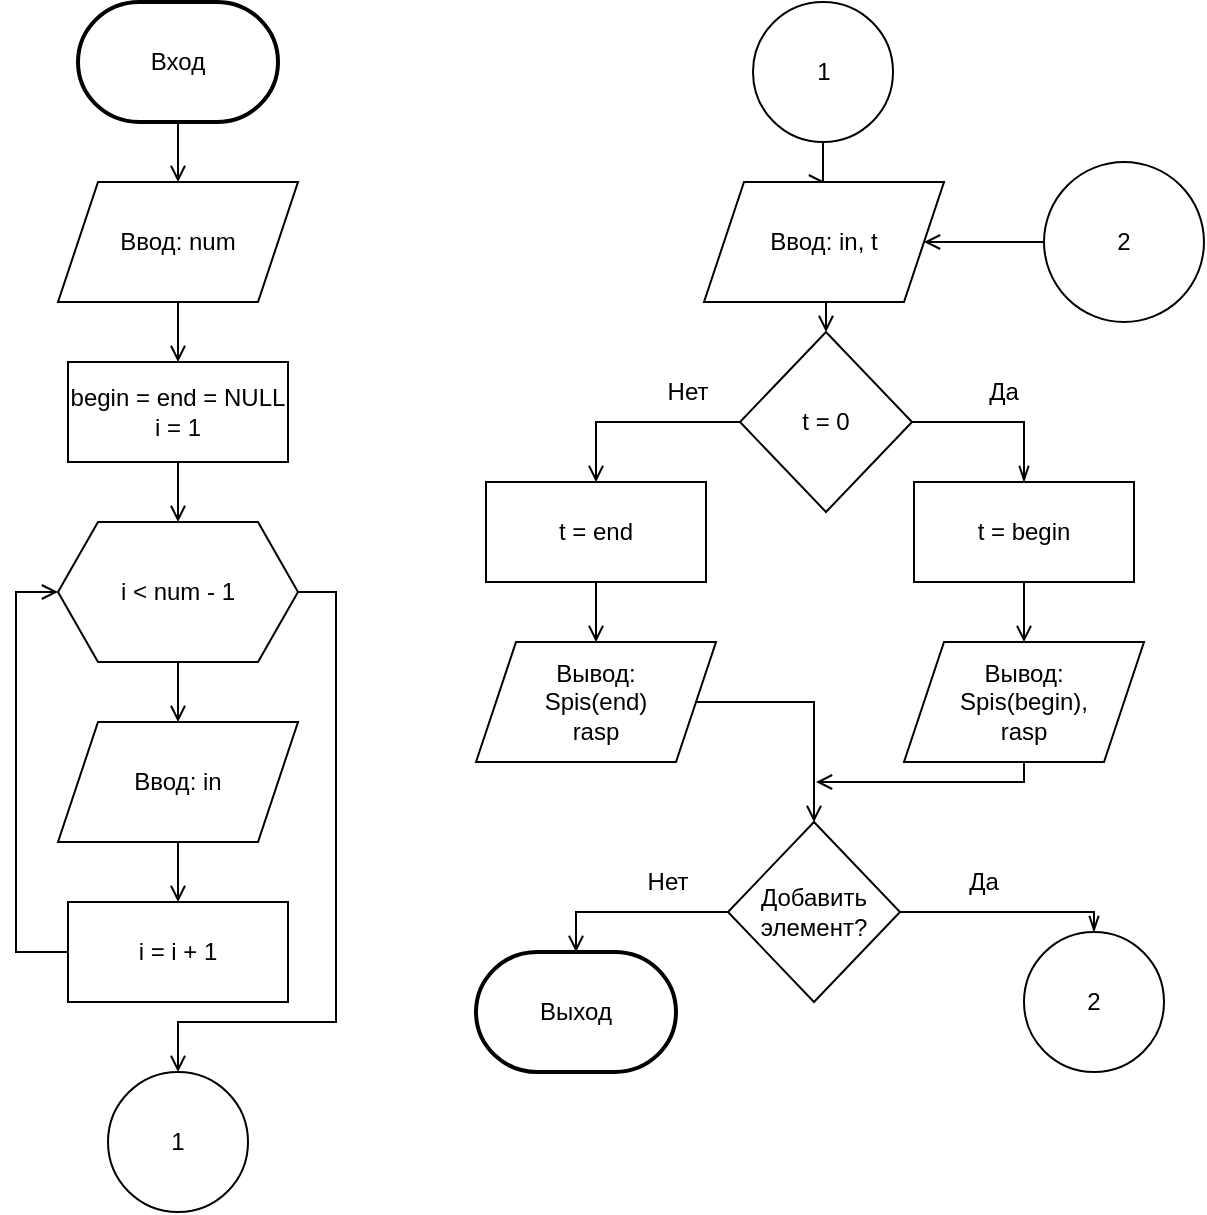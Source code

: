<mxfile version="14.4.3" type="github">
  <diagram id="2XYw5rfrzcdDfsoRY1aY" name="Page-1">
    <mxGraphModel dx="1483" dy="2009" grid="1" gridSize="10" guides="1" tooltips="1" connect="1" arrows="1" fold="1" page="1" pageScale="1" pageWidth="827" pageHeight="1169" math="0" shadow="0">
      <root>
        <mxCell id="0" />
        <mxCell id="1" parent="0" />
        <mxCell id="H2cdQdNsFVJgSfEbFwte-2" style="edgeStyle=orthogonalEdgeStyle;rounded=0;orthogonalLoop=1;jettySize=auto;html=1;entryX=0.5;entryY=0;entryDx=0;entryDy=0;endArrow=open;endFill=0;" parent="1" source="bIGdx2mvvDFSyfbHBPX8-2" target="H2cdQdNsFVJgSfEbFwte-1" edge="1">
          <mxGeometry relative="1" as="geometry" />
        </mxCell>
        <mxCell id="bIGdx2mvvDFSyfbHBPX8-2" value="Вход" style="strokeWidth=2;html=1;shape=mxgraph.flowchart.terminator;whiteSpace=wrap;" parent="1" vertex="1">
          <mxGeometry x="231" width="100" height="60" as="geometry" />
        </mxCell>
        <mxCell id="bIGdx2mvvDFSyfbHBPX8-59" value="Выход" style="strokeWidth=2;html=1;shape=mxgraph.flowchart.terminator;whiteSpace=wrap;" parent="1" vertex="1">
          <mxGeometry x="430" y="475" width="100" height="60" as="geometry" />
        </mxCell>
        <mxCell id="H2cdQdNsFVJgSfEbFwte-9" style="edgeStyle=orthogonalEdgeStyle;rounded=0;orthogonalLoop=1;jettySize=auto;html=1;endArrow=open;endFill=0;exitX=0.5;exitY=1;exitDx=0;exitDy=0;entryX=0.5;entryY=0;entryDx=0;entryDy=0;" parent="1" source="pRmrsL6-HdyroAubP1yS-1" target="R6cZvxgfhZuNwIvXrBpr-5" edge="1">
          <mxGeometry relative="1" as="geometry">
            <mxPoint x="281" y="410" as="sourcePoint" />
            <mxPoint x="281" y="440" as="targetPoint" />
          </mxGeometry>
        </mxCell>
        <mxCell id="H2cdQdNsFVJgSfEbFwte-13" style="edgeStyle=orthogonalEdgeStyle;rounded=0;orthogonalLoop=1;jettySize=auto;html=1;endArrow=open;endFill=0;entryX=0.5;entryY=0;entryDx=0;entryDy=0;" parent="1" source="pRmrsL6-HdyroAubP1yS-1" target="ApQISaAkhnt0DVVHts4M-14" edge="1">
          <mxGeometry relative="1" as="geometry">
            <mxPoint x="160" y="520" as="targetPoint" />
            <Array as="points">
              <mxPoint x="360" y="295" />
              <mxPoint x="360" y="510" />
              <mxPoint x="281" y="510" />
            </Array>
          </mxGeometry>
        </mxCell>
        <mxCell id="pRmrsL6-HdyroAubP1yS-1" value="i &amp;lt; num - 1" style="shape=hexagon;perimeter=hexagonPerimeter2;whiteSpace=wrap;html=1;fixedSize=1;" parent="1" vertex="1">
          <mxGeometry x="221" y="260" width="120" height="70" as="geometry" />
        </mxCell>
        <mxCell id="H2cdQdNsFVJgSfEbFwte-5" style="edgeStyle=orthogonalEdgeStyle;rounded=0;orthogonalLoop=1;jettySize=auto;html=1;endArrow=open;endFill=0;" parent="1" source="H2cdQdNsFVJgSfEbFwte-1" target="H2cdQdNsFVJgSfEbFwte-4" edge="1">
          <mxGeometry relative="1" as="geometry" />
        </mxCell>
        <mxCell id="H2cdQdNsFVJgSfEbFwte-1" value="Ввод: num" style="shape=parallelogram;perimeter=parallelogramPerimeter;whiteSpace=wrap;html=1;fixedSize=1;" parent="1" vertex="1">
          <mxGeometry x="221" y="90" width="120" height="60" as="geometry" />
        </mxCell>
        <mxCell id="H2cdQdNsFVJgSfEbFwte-6" style="edgeStyle=orthogonalEdgeStyle;rounded=0;orthogonalLoop=1;jettySize=auto;html=1;endArrow=open;endFill=0;" parent="1" source="H2cdQdNsFVJgSfEbFwte-4" target="pRmrsL6-HdyroAubP1yS-1" edge="1">
          <mxGeometry relative="1" as="geometry" />
        </mxCell>
        <mxCell id="H2cdQdNsFVJgSfEbFwte-4" value="begin = end = NULL&lt;br&gt;i = 1" style="rounded=0;whiteSpace=wrap;html=1;" parent="1" vertex="1">
          <mxGeometry x="226" y="180" width="110" height="50" as="geometry" />
        </mxCell>
        <mxCell id="H2cdQdNsFVJgSfEbFwte-12" style="edgeStyle=orthogonalEdgeStyle;rounded=0;orthogonalLoop=1;jettySize=auto;html=1;endArrow=open;endFill=0;exitX=0;exitY=0.5;exitDx=0;exitDy=0;" parent="1" source="R6cZvxgfhZuNwIvXrBpr-4" edge="1">
          <mxGeometry relative="1" as="geometry">
            <mxPoint x="221" y="295" as="targetPoint" />
            <Array as="points">
              <mxPoint x="200" y="475" />
              <mxPoint x="200" y="295" />
            </Array>
            <mxPoint x="231" y="730" as="sourcePoint" />
          </mxGeometry>
        </mxCell>
        <mxCell id="wm1HKAJJAEy6g_Pln6Gt-4" style="edgeStyle=orthogonalEdgeStyle;rounded=0;orthogonalLoop=1;jettySize=auto;html=1;endArrow=open;endFill=0;" edge="1" parent="1" source="H2cdQdNsFVJgSfEbFwte-15">
          <mxGeometry relative="1" as="geometry">
            <mxPoint x="604" y="90" as="targetPoint" />
          </mxGeometry>
        </mxCell>
        <mxCell id="H2cdQdNsFVJgSfEbFwte-15" value="1" style="ellipse;whiteSpace=wrap;html=1;aspect=fixed;" parent="1" vertex="1">
          <mxGeometry x="568.5" width="70" height="70" as="geometry" />
        </mxCell>
        <mxCell id="R6cZvxgfhZuNwIvXrBpr-4" value="i = i + 1" style="rounded=0;whiteSpace=wrap;html=1;" parent="1" vertex="1">
          <mxGeometry x="226" y="450" width="110" height="50" as="geometry" />
        </mxCell>
        <mxCell id="ApQISaAkhnt0DVVHts4M-1" style="edgeStyle=orthogonalEdgeStyle;rounded=0;orthogonalLoop=1;jettySize=auto;html=1;exitX=0.5;exitY=1;exitDx=0;exitDy=0;entryX=0.5;entryY=0;entryDx=0;entryDy=0;endArrow=open;endFill=0;" parent="1" source="R6cZvxgfhZuNwIvXrBpr-5" target="R6cZvxgfhZuNwIvXrBpr-4" edge="1">
          <mxGeometry relative="1" as="geometry" />
        </mxCell>
        <mxCell id="R6cZvxgfhZuNwIvXrBpr-5" value="Ввод: in" style="shape=parallelogram;perimeter=parallelogramPerimeter;whiteSpace=wrap;html=1;fixedSize=1;" parent="1" vertex="1">
          <mxGeometry x="221" y="360" width="120" height="60" as="geometry" />
        </mxCell>
        <mxCell id="ApQISaAkhnt0DVVHts4M-14" value="1" style="ellipse;whiteSpace=wrap;html=1;aspect=fixed;" parent="1" vertex="1">
          <mxGeometry x="246" y="535" width="70" height="70" as="geometry" />
        </mxCell>
        <mxCell id="wm1HKAJJAEy6g_Pln6Gt-18" style="edgeStyle=orthogonalEdgeStyle;rounded=0;orthogonalLoop=1;jettySize=auto;html=1;exitX=0.5;exitY=1;exitDx=0;exitDy=0;entryX=0;entryY=0.5;entryDx=0;entryDy=0;endArrow=open;endFill=0;" edge="1" parent="1" source="wm1HKAJJAEy6g_Pln6Gt-2" target="wm1HKAJJAEy6g_Pln6Gt-11">
          <mxGeometry relative="1" as="geometry" />
        </mxCell>
        <mxCell id="wm1HKAJJAEy6g_Pln6Gt-2" value="Ввод: in, t" style="shape=parallelogram;perimeter=parallelogramPerimeter;whiteSpace=wrap;html=1;fixedSize=1;" vertex="1" parent="1">
          <mxGeometry x="544" y="90" width="120" height="60" as="geometry" />
        </mxCell>
        <mxCell id="wm1HKAJJAEy6g_Pln6Gt-7" value="t = begin" style="rounded=0;whiteSpace=wrap;html=1;" vertex="1" parent="1">
          <mxGeometry x="649" y="240" width="110" height="50" as="geometry" />
        </mxCell>
        <mxCell id="wm1HKAJJAEy6g_Pln6Gt-8" style="edgeStyle=orthogonalEdgeStyle;rounded=0;orthogonalLoop=1;jettySize=auto;html=1;exitX=0.5;exitY=1;exitDx=0;exitDy=0;entryX=0;entryY=0.5;entryDx=0;entryDy=0;" edge="1" parent="1" target="wm1HKAJJAEy6g_Pln6Gt-11">
          <mxGeometry relative="1" as="geometry">
            <mxPoint x="599" y="177" as="sourcePoint" />
          </mxGeometry>
        </mxCell>
        <mxCell id="wm1HKAJJAEy6g_Pln6Gt-10" style="edgeStyle=orthogonalEdgeStyle;rounded=0;orthogonalLoop=1;jettySize=auto;html=1;entryX=0.5;entryY=0;entryDx=0;entryDy=0;endArrow=openThin;endFill=0;" edge="1" parent="1" source="wm1HKAJJAEy6g_Pln6Gt-11" target="wm1HKAJJAEy6g_Pln6Gt-7">
          <mxGeometry relative="1" as="geometry" />
        </mxCell>
        <mxCell id="wm1HKAJJAEy6g_Pln6Gt-16" style="edgeStyle=orthogonalEdgeStyle;rounded=0;orthogonalLoop=1;jettySize=auto;html=1;entryX=0.5;entryY=0;entryDx=0;entryDy=0;endArrow=open;endFill=0;" edge="1" parent="1" source="wm1HKAJJAEy6g_Pln6Gt-11" target="wm1HKAJJAEy6g_Pln6Gt-15">
          <mxGeometry relative="1" as="geometry" />
        </mxCell>
        <mxCell id="wm1HKAJJAEy6g_Pln6Gt-11" value="t = 0" style="rhombus;whiteSpace=wrap;html=1;direction=south;" vertex="1" parent="1">
          <mxGeometry x="562" y="165" width="86" height="90" as="geometry" />
        </mxCell>
        <mxCell id="wm1HKAJJAEy6g_Pln6Gt-12" value="Нет" style="text;html=1;strokeColor=none;fillColor=none;align=center;verticalAlign=middle;whiteSpace=wrap;rounded=0;" vertex="1" parent="1">
          <mxGeometry x="516" y="185" width="40" height="20" as="geometry" />
        </mxCell>
        <mxCell id="wm1HKAJJAEy6g_Pln6Gt-13" value="Да" style="text;html=1;strokeColor=none;fillColor=none;align=center;verticalAlign=middle;whiteSpace=wrap;rounded=0;" vertex="1" parent="1">
          <mxGeometry x="674" y="185" width="40" height="20" as="geometry" />
        </mxCell>
        <mxCell id="wm1HKAJJAEy6g_Pln6Gt-20" style="edgeStyle=orthogonalEdgeStyle;rounded=0;orthogonalLoop=1;jettySize=auto;html=1;entryX=0.5;entryY=0;entryDx=0;entryDy=0;endArrow=open;endFill=0;" edge="1" parent="1" source="wm1HKAJJAEy6g_Pln6Gt-15" target="wm1HKAJJAEy6g_Pln6Gt-19">
          <mxGeometry relative="1" as="geometry" />
        </mxCell>
        <mxCell id="wm1HKAJJAEy6g_Pln6Gt-15" value="t = end" style="rounded=0;whiteSpace=wrap;html=1;" vertex="1" parent="1">
          <mxGeometry x="435" y="240" width="110" height="50" as="geometry" />
        </mxCell>
        <mxCell id="wm1HKAJJAEy6g_Pln6Gt-33" style="edgeStyle=orthogonalEdgeStyle;rounded=0;orthogonalLoop=1;jettySize=auto;html=1;endArrow=open;endFill=0;" edge="1" parent="1" source="wm1HKAJJAEy6g_Pln6Gt-19" target="wm1HKAJJAEy6g_Pln6Gt-26">
          <mxGeometry relative="1" as="geometry">
            <mxPoint x="580" y="410" as="targetPoint" />
          </mxGeometry>
        </mxCell>
        <mxCell id="wm1HKAJJAEy6g_Pln6Gt-19" value="Вывод: &lt;br&gt;Spis(end)&lt;br&gt;rasp" style="shape=parallelogram;perimeter=parallelogramPerimeter;whiteSpace=wrap;html=1;fixedSize=1;" vertex="1" parent="1">
          <mxGeometry x="430" y="320" width="120" height="60" as="geometry" />
        </mxCell>
        <mxCell id="wm1HKAJJAEy6g_Pln6Gt-21" style="edgeStyle=orthogonalEdgeStyle;rounded=0;orthogonalLoop=1;jettySize=auto;html=1;entryX=0.5;entryY=0;entryDx=0;entryDy=0;endArrow=open;endFill=0;" edge="1" parent="1" target="wm1HKAJJAEy6g_Pln6Gt-22">
          <mxGeometry relative="1" as="geometry">
            <mxPoint x="704" y="290" as="sourcePoint" />
          </mxGeometry>
        </mxCell>
        <mxCell id="wm1HKAJJAEy6g_Pln6Gt-32" style="edgeStyle=orthogonalEdgeStyle;rounded=0;orthogonalLoop=1;jettySize=auto;html=1;endArrow=open;endFill=0;" edge="1" parent="1" source="wm1HKAJJAEy6g_Pln6Gt-22">
          <mxGeometry relative="1" as="geometry">
            <mxPoint x="600" y="390" as="targetPoint" />
            <Array as="points">
              <mxPoint x="704" y="390" />
              <mxPoint x="600" y="390" />
            </Array>
          </mxGeometry>
        </mxCell>
        <mxCell id="wm1HKAJJAEy6g_Pln6Gt-22" value="Вывод: &lt;br&gt;Spis(begin),&lt;br&gt;rasp" style="shape=parallelogram;perimeter=parallelogramPerimeter;whiteSpace=wrap;html=1;fixedSize=1;" vertex="1" parent="1">
          <mxGeometry x="644" y="320" width="120" height="60" as="geometry" />
        </mxCell>
        <mxCell id="wm1HKAJJAEy6g_Pln6Gt-23" style="edgeStyle=orthogonalEdgeStyle;rounded=0;orthogonalLoop=1;jettySize=auto;html=1;exitX=0.5;exitY=1;exitDx=0;exitDy=0;entryX=0;entryY=0.5;entryDx=0;entryDy=0;" edge="1" parent="1" target="wm1HKAJJAEy6g_Pln6Gt-26">
          <mxGeometry relative="1" as="geometry">
            <mxPoint x="589" y="422" as="sourcePoint" />
          </mxGeometry>
        </mxCell>
        <mxCell id="wm1HKAJJAEy6g_Pln6Gt-24" style="edgeStyle=orthogonalEdgeStyle;rounded=0;orthogonalLoop=1;jettySize=auto;html=1;endArrow=openThin;endFill=0;entryX=0.5;entryY=0;entryDx=0;entryDy=0;" edge="1" parent="1" source="wm1HKAJJAEy6g_Pln6Gt-26" target="wm1HKAJJAEy6g_Pln6Gt-34">
          <mxGeometry relative="1" as="geometry">
            <mxPoint x="750" y="455" as="targetPoint" />
            <Array as="points">
              <mxPoint x="739" y="455" />
            </Array>
          </mxGeometry>
        </mxCell>
        <mxCell id="wm1HKAJJAEy6g_Pln6Gt-25" style="edgeStyle=orthogonalEdgeStyle;rounded=0;orthogonalLoop=1;jettySize=auto;html=1;endArrow=open;endFill=0;entryX=0.5;entryY=0;entryDx=0;entryDy=0;entryPerimeter=0;" edge="1" parent="1" source="wm1HKAJJAEy6g_Pln6Gt-26" target="bIGdx2mvvDFSyfbHBPX8-59">
          <mxGeometry relative="1" as="geometry">
            <mxPoint x="490" y="455" as="targetPoint" />
          </mxGeometry>
        </mxCell>
        <mxCell id="wm1HKAJJAEy6g_Pln6Gt-26" value="Добавить&lt;br&gt;элемент?" style="rhombus;whiteSpace=wrap;html=1;direction=south;" vertex="1" parent="1">
          <mxGeometry x="556" y="410" width="86" height="90" as="geometry" />
        </mxCell>
        <mxCell id="wm1HKAJJAEy6g_Pln6Gt-27" value="Нет" style="text;html=1;strokeColor=none;fillColor=none;align=center;verticalAlign=middle;whiteSpace=wrap;rounded=0;" vertex="1" parent="1">
          <mxGeometry x="506" y="430" width="40" height="20" as="geometry" />
        </mxCell>
        <mxCell id="wm1HKAJJAEy6g_Pln6Gt-28" value="Да" style="text;html=1;strokeColor=none;fillColor=none;align=center;verticalAlign=middle;whiteSpace=wrap;rounded=0;" vertex="1" parent="1">
          <mxGeometry x="664" y="430" width="40" height="20" as="geometry" />
        </mxCell>
        <mxCell id="wm1HKAJJAEy6g_Pln6Gt-34" value="2" style="ellipse;whiteSpace=wrap;html=1;aspect=fixed;" vertex="1" parent="1">
          <mxGeometry x="704" y="465" width="70" height="70" as="geometry" />
        </mxCell>
        <mxCell id="wm1HKAJJAEy6g_Pln6Gt-37" style="edgeStyle=orthogonalEdgeStyle;rounded=0;orthogonalLoop=1;jettySize=auto;html=1;endArrow=open;endFill=0;" edge="1" parent="1" source="wm1HKAJJAEy6g_Pln6Gt-36" target="wm1HKAJJAEy6g_Pln6Gt-2">
          <mxGeometry relative="1" as="geometry" />
        </mxCell>
        <mxCell id="wm1HKAJJAEy6g_Pln6Gt-36" value="2" style="ellipse;whiteSpace=wrap;html=1;aspect=fixed;" vertex="1" parent="1">
          <mxGeometry x="714" y="80" width="80" height="80" as="geometry" />
        </mxCell>
      </root>
    </mxGraphModel>
  </diagram>
</mxfile>
